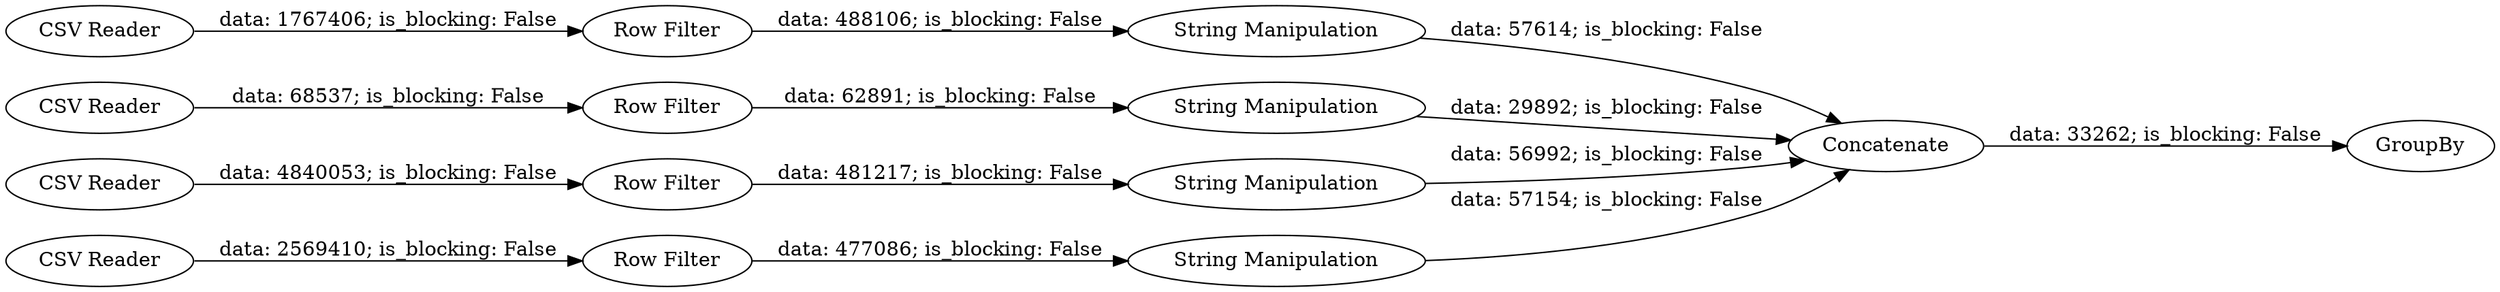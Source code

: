 digraph {
	"2355339369701387898_274" [label=Concatenate]
	"2355339369701387898_267" [label="String Manipulation"]
	"2355339369701387898_266" [label="Row Filter"]
	"2355339369701387898_264" [label="String Manipulation"]
	"2355339369701387898_269" [label="Row Filter"]
	"2355339369701387898_273" [label="String Manipulation"]
	"2355339369701387898_275" [label=GroupBy]
	"2355339369701387898_271" [label="CSV Reader"]
	"2355339369701387898_272" [label="Row Filter"]
	"2355339369701387898_270" [label="String Manipulation"]
	"2355339369701387898_268" [label="CSV Reader"]
	"2355339369701387898_263" [label="Row Filter"]
	"2355339369701387898_265" [label="CSV Reader"]
	"2355339369701387898_262" [label="CSV Reader"]
	"2355339369701387898_266" -> "2355339369701387898_267" [label="data: 488106; is_blocking: False"]
	"2355339369701387898_274" -> "2355339369701387898_275" [label="data: 33262; is_blocking: False"]
	"2355339369701387898_271" -> "2355339369701387898_272" [label="data: 4840053; is_blocking: False"]
	"2355339369701387898_263" -> "2355339369701387898_264" [label="data: 62891; is_blocking: False"]
	"2355339369701387898_267" -> "2355339369701387898_274" [label="data: 57614; is_blocking: False"]
	"2355339369701387898_273" -> "2355339369701387898_274" [label="data: 56992; is_blocking: False"]
	"2355339369701387898_265" -> "2355339369701387898_266" [label="data: 1767406; is_blocking: False"]
	"2355339369701387898_262" -> "2355339369701387898_263" [label="data: 68537; is_blocking: False"]
	"2355339369701387898_268" -> "2355339369701387898_269" [label="data: 2569410; is_blocking: False"]
	"2355339369701387898_264" -> "2355339369701387898_274" [label="data: 29892; is_blocking: False"]
	"2355339369701387898_269" -> "2355339369701387898_270" [label="data: 477086; is_blocking: False"]
	"2355339369701387898_270" -> "2355339369701387898_274" [label="data: 57154; is_blocking: False"]
	"2355339369701387898_272" -> "2355339369701387898_273" [label="data: 481217; is_blocking: False"]
	rankdir=LR
}
